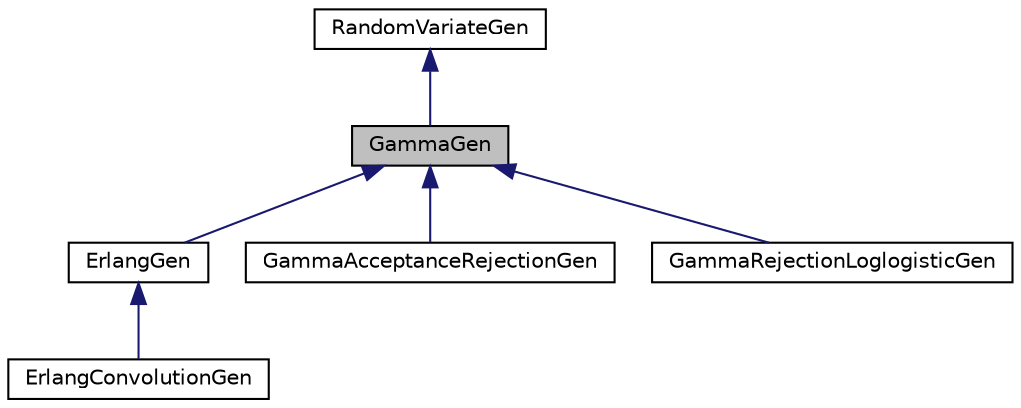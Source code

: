 digraph "GammaGen"
{
 // INTERACTIVE_SVG=YES
  bgcolor="transparent";
  edge [fontname="Helvetica",fontsize="10",labelfontname="Helvetica",labelfontsize="10"];
  node [fontname="Helvetica",fontsize="10",shape=record];
  Node0 [label="GammaGen",height=0.2,width=0.4,color="black", fillcolor="grey75", style="filled", fontcolor="black"];
  Node1 -> Node0 [dir="back",color="midnightblue",fontsize="10",style="solid",fontname="Helvetica"];
  Node1 [label="RandomVariateGen",height=0.2,width=0.4,color="black",URL="$de/de0/classumontreal_1_1ssj_1_1randvar_1_1RandomVariateGen.html",tooltip="This is the base class for all random variate generators over the real line. "];
  Node0 -> Node2 [dir="back",color="midnightblue",fontsize="10",style="solid",fontname="Helvetica"];
  Node2 [label="ErlangGen",height=0.2,width=0.4,color="black",URL="$df/d56/classumontreal_1_1ssj_1_1randvar_1_1ErlangGen.html",tooltip="This class implements random variate generators for the Erlang distribution with parameters  and ..."];
  Node2 -> Node3 [dir="back",color="midnightblue",fontsize="10",style="solid",fontname="Helvetica"];
  Node3 [label="ErlangConvolutionGen",height=0.2,width=0.4,color="black",URL="$df/d07/classumontreal_1_1ssj_1_1randvar_1_1ErlangConvolutionGen.html",tooltip="This class implements Erlang random variate generators using the convolution method. "];
  Node0 -> Node4 [dir="back",color="midnightblue",fontsize="10",style="solid",fontname="Helvetica"];
  Node4 [label="GammaAcceptanceRejectionGen",height=0.2,width=0.4,color="black",URL="$d5/d52/classumontreal_1_1ssj_1_1randvar_1_1GammaAcceptanceRejectionGen.html",tooltip="This class implements gamma random variate generators using a method that combines acceptance-rejecti..."];
  Node0 -> Node5 [dir="back",color="midnightblue",fontsize="10",style="solid",fontname="Helvetica"];
  Node5 [label="GammaRejectionLoglogisticGen",height=0.2,width=0.4,color="black",URL="$dd/d4a/classumontreal_1_1ssj_1_1randvar_1_1GammaRejectionLoglogisticGen.html",tooltip="This class implements gamma random variate generators using a rejection method with loglogistic envel..."];
}
